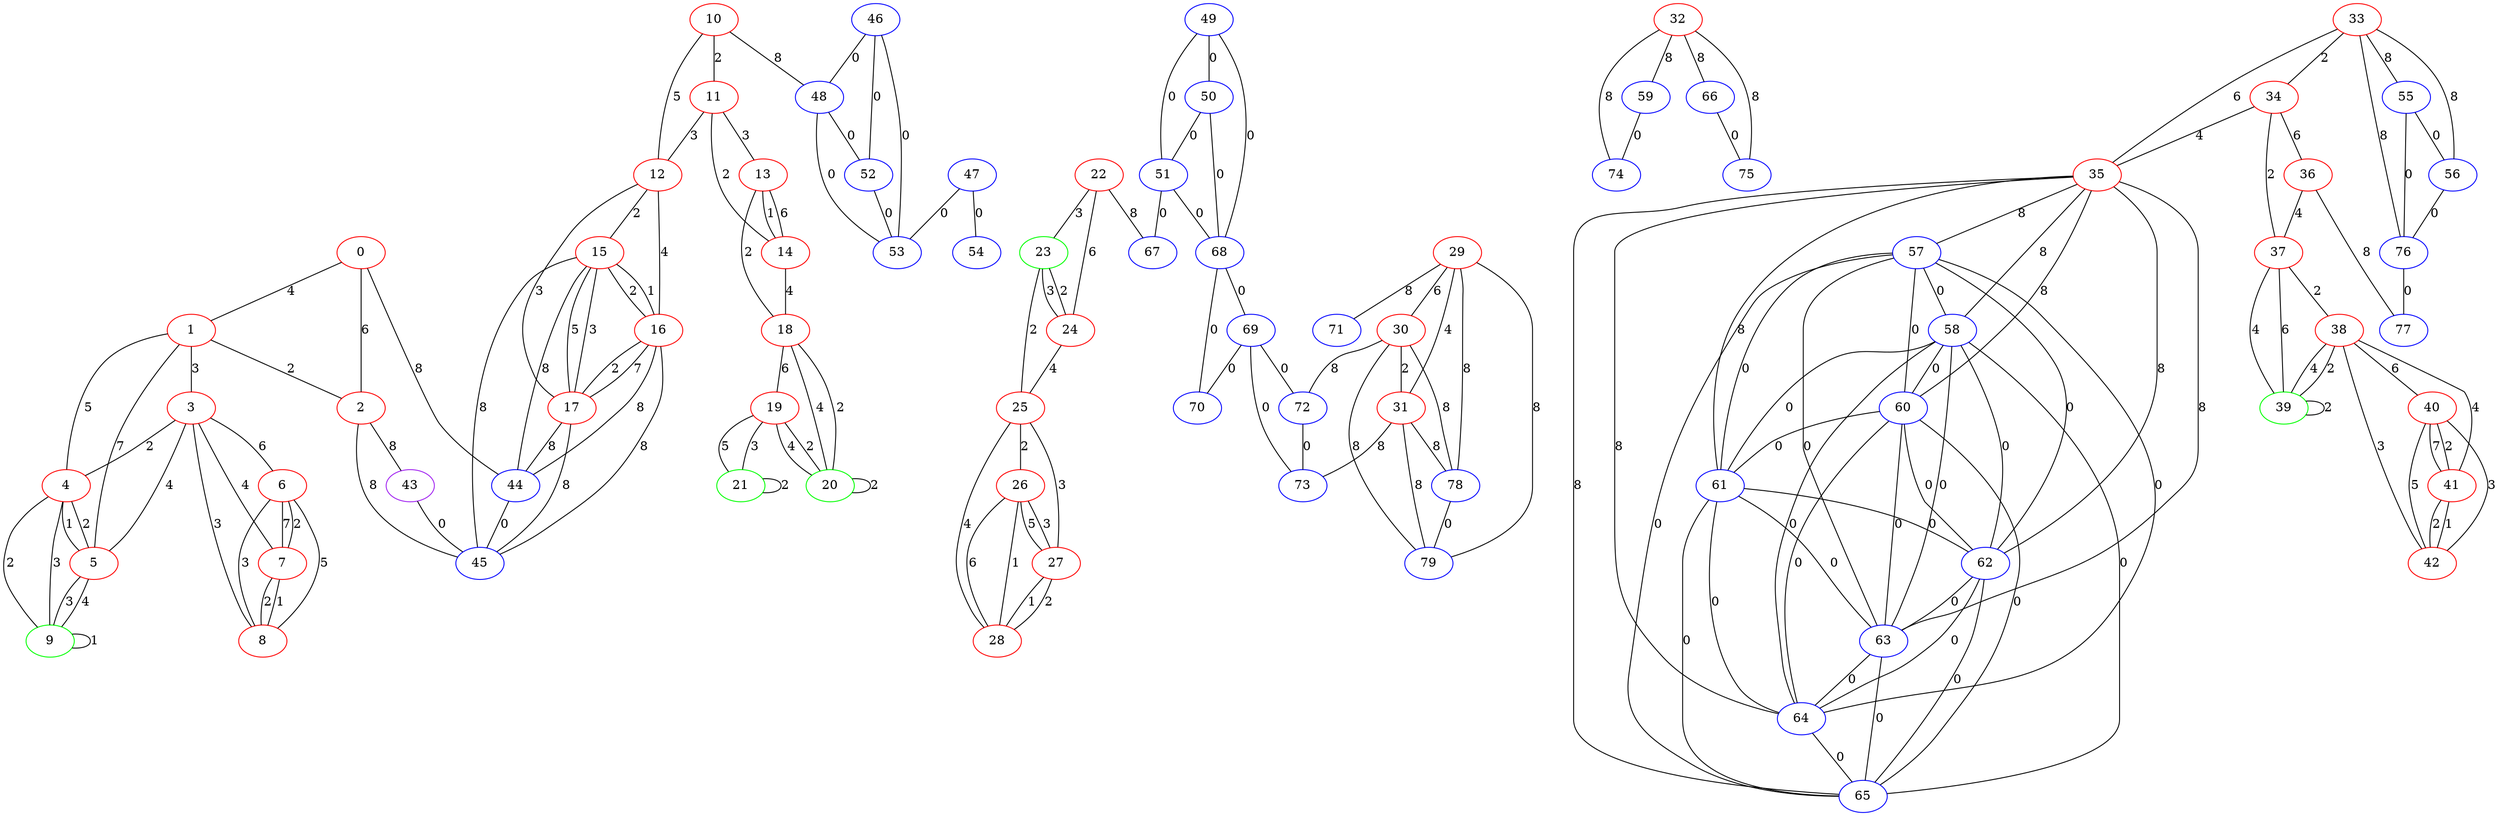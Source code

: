 graph "" {
0 [color=red, weight=1];
1 [color=red, weight=1];
2 [color=red, weight=1];
3 [color=red, weight=1];
4 [color=red, weight=1];
5 [color=red, weight=1];
6 [color=red, weight=1];
7 [color=red, weight=1];
8 [color=red, weight=1];
9 [color=green, weight=2];
10 [color=red, weight=1];
11 [color=red, weight=1];
12 [color=red, weight=1];
13 [color=red, weight=1];
14 [color=red, weight=1];
15 [color=red, weight=1];
16 [color=red, weight=1];
17 [color=red, weight=1];
18 [color=red, weight=1];
19 [color=red, weight=1];
20 [color=green, weight=2];
21 [color=green, weight=2];
22 [color=red, weight=1];
23 [color=green, weight=2];
24 [color=red, weight=1];
25 [color=red, weight=1];
26 [color=red, weight=1];
27 [color=red, weight=1];
28 [color=red, weight=1];
29 [color=red, weight=1];
30 [color=red, weight=1];
31 [color=red, weight=1];
32 [color=red, weight=1];
33 [color=red, weight=1];
34 [color=red, weight=1];
35 [color=red, weight=1];
36 [color=red, weight=1];
37 [color=red, weight=1];
38 [color=red, weight=1];
39 [color=green, weight=2];
40 [color=red, weight=1];
41 [color=red, weight=1];
42 [color=red, weight=1];
43 [color=purple, weight=4];
44 [color=blue, weight=3];
45 [color=blue, weight=3];
46 [color=blue, weight=3];
47 [color=blue, weight=3];
48 [color=blue, weight=3];
49 [color=blue, weight=3];
50 [color=blue, weight=3];
51 [color=blue, weight=3];
52 [color=blue, weight=3];
53 [color=blue, weight=3];
54 [color=blue, weight=3];
55 [color=blue, weight=3];
56 [color=blue, weight=3];
57 [color=blue, weight=3];
58 [color=blue, weight=3];
59 [color=blue, weight=3];
60 [color=blue, weight=3];
61 [color=blue, weight=3];
62 [color=blue, weight=3];
63 [color=blue, weight=3];
64 [color=blue, weight=3];
65 [color=blue, weight=3];
66 [color=blue, weight=3];
67 [color=blue, weight=3];
68 [color=blue, weight=3];
69 [color=blue, weight=3];
70 [color=blue, weight=3];
71 [color=blue, weight=3];
72 [color=blue, weight=3];
73 [color=blue, weight=3];
74 [color=blue, weight=3];
75 [color=blue, weight=3];
76 [color=blue, weight=3];
77 [color=blue, weight=3];
78 [color=blue, weight=3];
79 [color=blue, weight=3];
0 -- 1  [key=0, label=4];
0 -- 2  [key=0, label=6];
0 -- 44  [key=0, label=8];
1 -- 2  [key=0, label=2];
1 -- 3  [key=0, label=3];
1 -- 4  [key=0, label=5];
1 -- 5  [key=0, label=7];
2 -- 43  [key=0, label=8];
2 -- 45  [key=0, label=8];
3 -- 4  [key=0, label=2];
3 -- 5  [key=0, label=4];
3 -- 6  [key=0, label=6];
3 -- 7  [key=0, label=4];
3 -- 8  [key=0, label=3];
4 -- 9  [key=0, label=2];
4 -- 9  [key=1, label=3];
4 -- 5  [key=0, label=1];
4 -- 5  [key=1, label=2];
5 -- 9  [key=0, label=3];
5 -- 9  [key=1, label=4];
6 -- 8  [key=0, label=5];
6 -- 8  [key=1, label=3];
6 -- 7  [key=0, label=7];
6 -- 7  [key=1, label=2];
7 -- 8  [key=0, label=2];
7 -- 8  [key=1, label=1];
9 -- 9  [key=0, label=1];
10 -- 48  [key=0, label=8];
10 -- 11  [key=0, label=2];
10 -- 12  [key=0, label=5];
11 -- 12  [key=0, label=3];
11 -- 13  [key=0, label=3];
11 -- 14  [key=0, label=2];
12 -- 16  [key=0, label=4];
12 -- 17  [key=0, label=3];
12 -- 15  [key=0, label=2];
13 -- 18  [key=0, label=2];
13 -- 14  [key=0, label=1];
13 -- 14  [key=1, label=6];
14 -- 18  [key=0, label=4];
15 -- 16  [key=0, label=1];
15 -- 16  [key=1, label=2];
15 -- 17  [key=0, label=3];
15 -- 17  [key=1, label=5];
15 -- 45  [key=0, label=8];
15 -- 44  [key=0, label=8];
16 -- 17  [key=0, label=2];
16 -- 17  [key=1, label=7];
16 -- 45  [key=0, label=8];
16 -- 44  [key=0, label=8];
17 -- 44  [key=0, label=8];
17 -- 45  [key=0, label=8];
18 -- 19  [key=0, label=6];
18 -- 20  [key=0, label=4];
18 -- 20  [key=1, label=2];
19 -- 20  [key=0, label=2];
19 -- 20  [key=1, label=4];
19 -- 21  [key=0, label=5];
19 -- 21  [key=1, label=3];
20 -- 20  [key=0, label=2];
21 -- 21  [key=0, label=2];
22 -- 24  [key=0, label=6];
22 -- 67  [key=0, label=8];
22 -- 23  [key=0, label=3];
23 -- 24  [key=0, label=3];
23 -- 24  [key=1, label=2];
23 -- 25  [key=0, label=2];
24 -- 25  [key=0, label=4];
25 -- 26  [key=0, label=2];
25 -- 27  [key=0, label=3];
25 -- 28  [key=0, label=4];
26 -- 27  [key=0, label=5];
26 -- 27  [key=1, label=3];
26 -- 28  [key=0, label=6];
26 -- 28  [key=1, label=1];
27 -- 28  [key=0, label=1];
27 -- 28  [key=1, label=2];
29 -- 71  [key=0, label=8];
29 -- 79  [key=0, label=8];
29 -- 78  [key=0, label=8];
29 -- 30  [key=0, label=6];
29 -- 31  [key=0, label=4];
30 -- 72  [key=0, label=8];
30 -- 79  [key=0, label=8];
30 -- 78  [key=0, label=8];
30 -- 31  [key=0, label=2];
31 -- 73  [key=0, label=8];
31 -- 78  [key=0, label=8];
31 -- 79  [key=0, label=8];
32 -- 75  [key=0, label=8];
32 -- 74  [key=0, label=8];
32 -- 59  [key=0, label=8];
32 -- 66  [key=0, label=8];
33 -- 56  [key=0, label=8];
33 -- 34  [key=0, label=2];
33 -- 35  [key=0, label=6];
33 -- 76  [key=0, label=8];
33 -- 55  [key=0, label=8];
34 -- 35  [key=0, label=4];
34 -- 36  [key=0, label=6];
34 -- 37  [key=0, label=2];
35 -- 64  [key=0, label=8];
35 -- 65  [key=0, label=8];
35 -- 57  [key=0, label=8];
35 -- 58  [key=0, label=8];
35 -- 60  [key=0, label=8];
35 -- 61  [key=0, label=8];
35 -- 62  [key=0, label=8];
35 -- 63  [key=0, label=8];
36 -- 37  [key=0, label=4];
36 -- 77  [key=0, label=8];
37 -- 38  [key=0, label=2];
37 -- 39  [key=0, label=4];
37 -- 39  [key=1, label=6];
38 -- 40  [key=0, label=6];
38 -- 41  [key=0, label=4];
38 -- 42  [key=0, label=3];
38 -- 39  [key=0, label=2];
38 -- 39  [key=1, label=4];
39 -- 39  [key=0, label=2];
40 -- 41  [key=0, label=2];
40 -- 41  [key=1, label=7];
40 -- 42  [key=0, label=3];
40 -- 42  [key=1, label=5];
41 -- 42  [key=0, label=1];
41 -- 42  [key=1, label=2];
43 -- 45  [key=0, label=0];
44 -- 45  [key=0, label=0];
46 -- 48  [key=0, label=0];
46 -- 52  [key=0, label=0];
46 -- 53  [key=0, label=0];
47 -- 53  [key=0, label=0];
47 -- 54  [key=0, label=0];
48 -- 52  [key=0, label=0];
48 -- 53  [key=0, label=0];
49 -- 50  [key=0, label=0];
49 -- 51  [key=0, label=0];
49 -- 68  [key=0, label=0];
50 -- 51  [key=0, label=0];
50 -- 68  [key=0, label=0];
51 -- 67  [key=0, label=0];
51 -- 68  [key=0, label=0];
52 -- 53  [key=0, label=0];
55 -- 56  [key=0, label=0];
55 -- 76  [key=0, label=0];
56 -- 76  [key=0, label=0];
57 -- 64  [key=0, label=0];
57 -- 65  [key=0, label=0];
57 -- 58  [key=0, label=0];
57 -- 60  [key=0, label=0];
57 -- 61  [key=0, label=0];
57 -- 62  [key=0, label=0];
57 -- 63  [key=0, label=0];
58 -- 64  [key=0, label=0];
58 -- 65  [key=0, label=0];
58 -- 60  [key=0, label=0];
58 -- 61  [key=0, label=0];
58 -- 62  [key=0, label=0];
58 -- 63  [key=0, label=0];
59 -- 74  [key=0, label=0];
60 -- 64  [key=0, label=0];
60 -- 65  [key=0, label=0];
60 -- 61  [key=0, label=0];
60 -- 62  [key=0, label=0];
60 -- 63  [key=0, label=0];
61 -- 64  [key=0, label=0];
61 -- 65  [key=0, label=0];
61 -- 62  [key=0, label=0];
61 -- 63  [key=0, label=0];
62 -- 64  [key=0, label=0];
62 -- 65  [key=0, label=0];
62 -- 63  [key=0, label=0];
63 -- 64  [key=0, label=0];
63 -- 65  [key=0, label=0];
64 -- 65  [key=0, label=0];
66 -- 75  [key=0, label=0];
68 -- 69  [key=0, label=0];
68 -- 70  [key=0, label=0];
69 -- 72  [key=0, label=0];
69 -- 73  [key=0, label=0];
69 -- 70  [key=0, label=0];
72 -- 73  [key=0, label=0];
76 -- 77  [key=0, label=0];
78 -- 79  [key=0, label=0];
}
